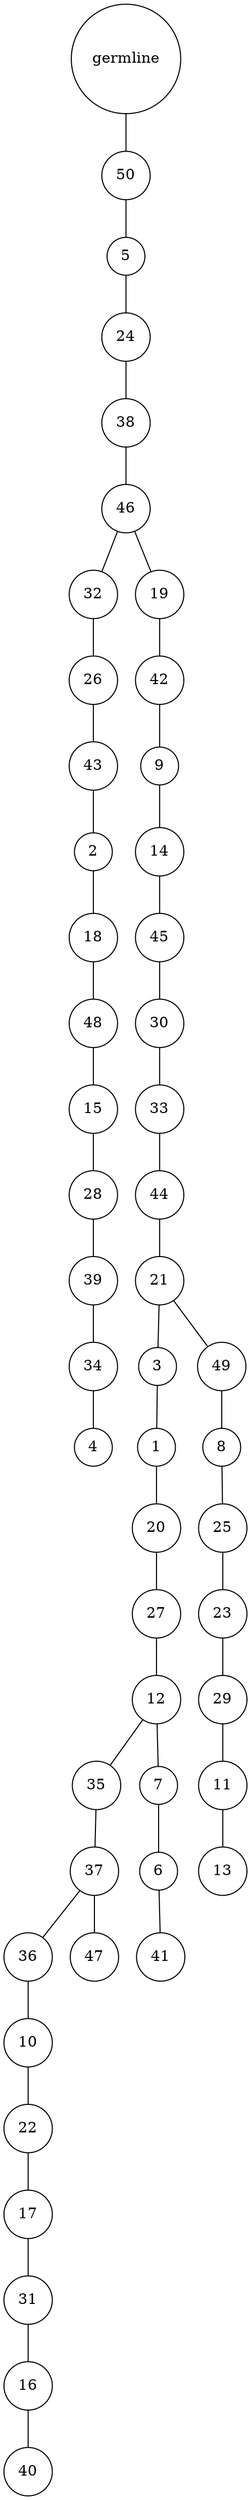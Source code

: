 graph {
	rankdir=UD;
	splines=line;
	node [shape=circle]
	"0x7fa6a1bf5c40" [label="germline"];
	"0x7fa6a1bf5c70" [label="50"];
	"0x7fa6a1bf5c40" -- "0x7fa6a1bf5c70" ;
	"0x7fa6a1bf5ca0" [label="5"];
	"0x7fa6a1bf5c70" -- "0x7fa6a1bf5ca0" ;
	"0x7fa6a1bf5cd0" [label="24"];
	"0x7fa6a1bf5ca0" -- "0x7fa6a1bf5cd0" ;
	"0x7fa6a1bf5d00" [label="38"];
	"0x7fa6a1bf5cd0" -- "0x7fa6a1bf5d00" ;
	"0x7fa6a1bf5d30" [label="46"];
	"0x7fa6a1bf5d00" -- "0x7fa6a1bf5d30" ;
	"0x7fa6a1bf5d60" [label="32"];
	"0x7fa6a1bf5d30" -- "0x7fa6a1bf5d60" ;
	"0x7fa6a1bf5d90" [label="26"];
	"0x7fa6a1bf5d60" -- "0x7fa6a1bf5d90" ;
	"0x7fa6a1bf5dc0" [label="43"];
	"0x7fa6a1bf5d90" -- "0x7fa6a1bf5dc0" ;
	"0x7fa6a1bf5df0" [label="2"];
	"0x7fa6a1bf5dc0" -- "0x7fa6a1bf5df0" ;
	"0x7fa6a1bf5e20" [label="18"];
	"0x7fa6a1bf5df0" -- "0x7fa6a1bf5e20" ;
	"0x7fa6a1bf5e50" [label="48"];
	"0x7fa6a1bf5e20" -- "0x7fa6a1bf5e50" ;
	"0x7fa6a1bf5e80" [label="15"];
	"0x7fa6a1bf5e50" -- "0x7fa6a1bf5e80" ;
	"0x7fa6a1bf5eb0" [label="28"];
	"0x7fa6a1bf5e80" -- "0x7fa6a1bf5eb0" ;
	"0x7fa6a1bf5ee0" [label="39"];
	"0x7fa6a1bf5eb0" -- "0x7fa6a1bf5ee0" ;
	"0x7fa6a1bf5f10" [label="34"];
	"0x7fa6a1bf5ee0" -- "0x7fa6a1bf5f10" ;
	"0x7fa6a1bf5f40" [label="4"];
	"0x7fa6a1bf5f10" -- "0x7fa6a1bf5f40" ;
	"0x7fa6a1bf5f70" [label="19"];
	"0x7fa6a1bf5d30" -- "0x7fa6a1bf5f70" ;
	"0x7fa6a1bf5fa0" [label="42"];
	"0x7fa6a1bf5f70" -- "0x7fa6a1bf5fa0" ;
	"0x7fa6a1bf5fd0" [label="9"];
	"0x7fa6a1bf5fa0" -- "0x7fa6a1bf5fd0" ;
	"0x7fa6a1b86040" [label="14"];
	"0x7fa6a1bf5fd0" -- "0x7fa6a1b86040" ;
	"0x7fa6a1b86070" [label="45"];
	"0x7fa6a1b86040" -- "0x7fa6a1b86070" ;
	"0x7fa6a1b860a0" [label="30"];
	"0x7fa6a1b86070" -- "0x7fa6a1b860a0" ;
	"0x7fa6a1b860d0" [label="33"];
	"0x7fa6a1b860a0" -- "0x7fa6a1b860d0" ;
	"0x7fa6a1b86100" [label="44"];
	"0x7fa6a1b860d0" -- "0x7fa6a1b86100" ;
	"0x7fa6a1b86130" [label="21"];
	"0x7fa6a1b86100" -- "0x7fa6a1b86130" ;
	"0x7fa6a1b86160" [label="3"];
	"0x7fa6a1b86130" -- "0x7fa6a1b86160" ;
	"0x7fa6a1b86190" [label="1"];
	"0x7fa6a1b86160" -- "0x7fa6a1b86190" ;
	"0x7fa6a1b861c0" [label="20"];
	"0x7fa6a1b86190" -- "0x7fa6a1b861c0" ;
	"0x7fa6a1b861f0" [label="27"];
	"0x7fa6a1b861c0" -- "0x7fa6a1b861f0" ;
	"0x7fa6a1b86220" [label="12"];
	"0x7fa6a1b861f0" -- "0x7fa6a1b86220" ;
	"0x7fa6a1b86250" [label="35"];
	"0x7fa6a1b86220" -- "0x7fa6a1b86250" ;
	"0x7fa6a1b86280" [label="37"];
	"0x7fa6a1b86250" -- "0x7fa6a1b86280" ;
	"0x7fa6a1b862b0" [label="36"];
	"0x7fa6a1b86280" -- "0x7fa6a1b862b0" ;
	"0x7fa6a1b862e0" [label="10"];
	"0x7fa6a1b862b0" -- "0x7fa6a1b862e0" ;
	"0x7fa6a1b86310" [label="22"];
	"0x7fa6a1b862e0" -- "0x7fa6a1b86310" ;
	"0x7fa6a1b86340" [label="17"];
	"0x7fa6a1b86310" -- "0x7fa6a1b86340" ;
	"0x7fa6a1b86370" [label="31"];
	"0x7fa6a1b86340" -- "0x7fa6a1b86370" ;
	"0x7fa6a1b863a0" [label="16"];
	"0x7fa6a1b86370" -- "0x7fa6a1b863a0" ;
	"0x7fa6a1b863d0" [label="40"];
	"0x7fa6a1b863a0" -- "0x7fa6a1b863d0" ;
	"0x7fa6a1b86400" [label="47"];
	"0x7fa6a1b86280" -- "0x7fa6a1b86400" ;
	"0x7fa6a1b86430" [label="7"];
	"0x7fa6a1b86220" -- "0x7fa6a1b86430" ;
	"0x7fa6a1b86460" [label="6"];
	"0x7fa6a1b86430" -- "0x7fa6a1b86460" ;
	"0x7fa6a1b86490" [label="41"];
	"0x7fa6a1b86460" -- "0x7fa6a1b86490" ;
	"0x7fa6a1b864c0" [label="49"];
	"0x7fa6a1b86130" -- "0x7fa6a1b864c0" ;
	"0x7fa6a1b864f0" [label="8"];
	"0x7fa6a1b864c0" -- "0x7fa6a1b864f0" ;
	"0x7fa6a1b86520" [label="25"];
	"0x7fa6a1b864f0" -- "0x7fa6a1b86520" ;
	"0x7fa6a1b86550" [label="23"];
	"0x7fa6a1b86520" -- "0x7fa6a1b86550" ;
	"0x7fa6a1b86580" [label="29"];
	"0x7fa6a1b86550" -- "0x7fa6a1b86580" ;
	"0x7fa6a1b865b0" [label="11"];
	"0x7fa6a1b86580" -- "0x7fa6a1b865b0" ;
	"0x7fa6a1b865e0" [label="13"];
	"0x7fa6a1b865b0" -- "0x7fa6a1b865e0" ;
}

